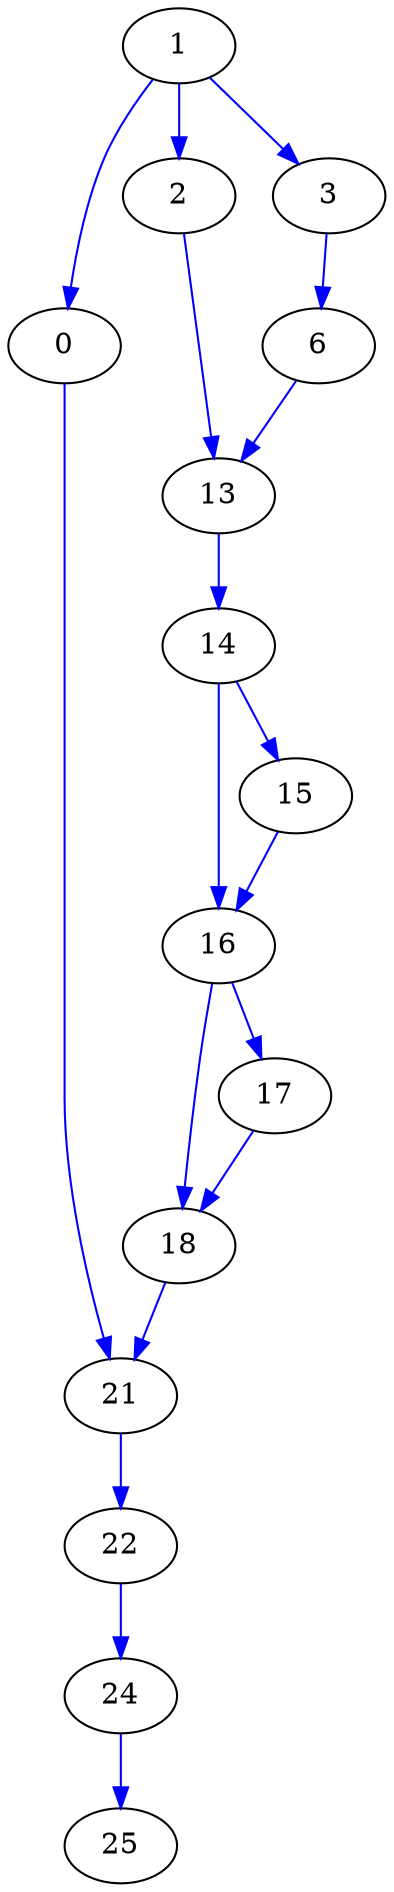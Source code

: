 digraph {
  0 [label="0", color=black];
  1 -> 0 [label="", color=blue];
  14 [label="14", color=black];
  13 -> 14 [label="", color=blue];
  21 [label="21", color=black];
  18 -> 21 [label="", color=blue];
  0 -> 21 [label="", color=blue];
  2 [label="2", color=black];
  1 -> 2 [label="", color=blue];
  16 [label="16", color=black];
  14 -> 16 [label="", color=blue];
  15 -> 16 [label="", color=blue];
  18 [label="18", color=black];
  16 -> 18 [label="", color=blue];
  17 -> 18 [label="", color=blue];
  25 [label="25", color=black];
  24 -> 25 [label="", color=blue];
  6 [label="6", color=black];
  3 -> 6 [label="", color=blue];
  13 [label="13", color=black];
  6 -> 13 [label="", color=blue];
  2 -> 13 [label="", color=blue];
  1 [label="1", color=black];
  15 [label="15", color=black];
  14 -> 15 [label="", color=blue];
  22 [label="22", color=black];
  21 -> 22 [label="", color=blue];
  3 [label="3", color=black];
  1 -> 3 [label="", color=blue];
  17 [label="17", color=black];
  16 -> 17 [label="", color=blue];
  24 [label="24", color=black];
  22 -> 24 [label="", color=blue];
}
